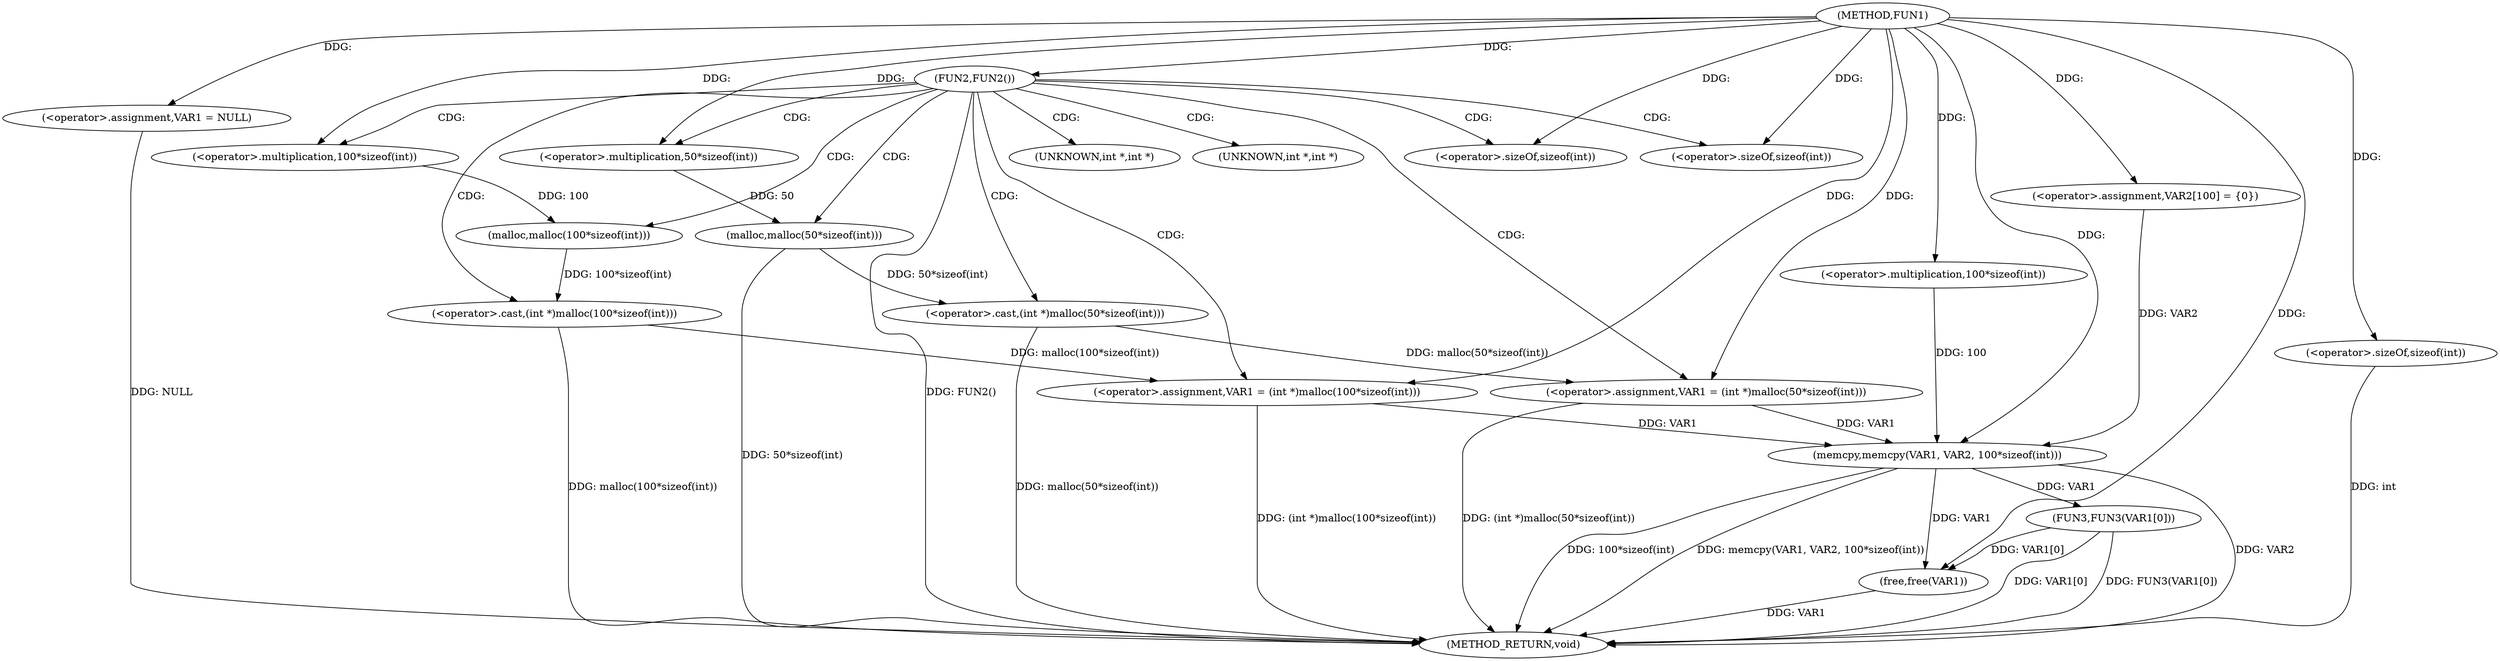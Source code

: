 digraph FUN1 {  
"1000100" [label = "(METHOD,FUN1)" ]
"1000146" [label = "(METHOD_RETURN,void)" ]
"1000103" [label = "(<operator>.assignment,VAR1 = NULL)" ]
"1000107" [label = "(FUN2,FUN2())" ]
"1000109" [label = "(<operator>.assignment,VAR1 = (int *)malloc(50*sizeof(int)))" ]
"1000111" [label = "(<operator>.cast,(int *)malloc(50*sizeof(int)))" ]
"1000113" [label = "(malloc,malloc(50*sizeof(int)))" ]
"1000114" [label = "(<operator>.multiplication,50*sizeof(int))" ]
"1000116" [label = "(<operator>.sizeOf,sizeof(int))" ]
"1000120" [label = "(<operator>.assignment,VAR1 = (int *)malloc(100*sizeof(int)))" ]
"1000122" [label = "(<operator>.cast,(int *)malloc(100*sizeof(int)))" ]
"1000124" [label = "(malloc,malloc(100*sizeof(int)))" ]
"1000125" [label = "(<operator>.multiplication,100*sizeof(int))" ]
"1000127" [label = "(<operator>.sizeOf,sizeof(int))" ]
"1000131" [label = "(<operator>.assignment,VAR2[100] = {0})" ]
"1000133" [label = "(memcpy,memcpy(VAR1, VAR2, 100*sizeof(int)))" ]
"1000136" [label = "(<operator>.multiplication,100*sizeof(int))" ]
"1000138" [label = "(<operator>.sizeOf,sizeof(int))" ]
"1000140" [label = "(FUN3,FUN3(VAR1[0]))" ]
"1000144" [label = "(free,free(VAR1))" ]
"1000112" [label = "(UNKNOWN,int *,int *)" ]
"1000123" [label = "(UNKNOWN,int *,int *)" ]
  "1000107" -> "1000146"  [ label = "DDG: FUN2()"] 
  "1000103" -> "1000146"  [ label = "DDG: NULL"] 
  "1000113" -> "1000146"  [ label = "DDG: 50*sizeof(int)"] 
  "1000140" -> "1000146"  [ label = "DDG: FUN3(VAR1[0])"] 
  "1000133" -> "1000146"  [ label = "DDG: memcpy(VAR1, VAR2, 100*sizeof(int))"] 
  "1000109" -> "1000146"  [ label = "DDG: (int *)malloc(50*sizeof(int))"] 
  "1000140" -> "1000146"  [ label = "DDG: VAR1[0]"] 
  "1000138" -> "1000146"  [ label = "DDG: int"] 
  "1000133" -> "1000146"  [ label = "DDG: VAR2"] 
  "1000111" -> "1000146"  [ label = "DDG: malloc(50*sizeof(int))"] 
  "1000133" -> "1000146"  [ label = "DDG: 100*sizeof(int)"] 
  "1000120" -> "1000146"  [ label = "DDG: (int *)malloc(100*sizeof(int))"] 
  "1000144" -> "1000146"  [ label = "DDG: VAR1"] 
  "1000122" -> "1000146"  [ label = "DDG: malloc(100*sizeof(int))"] 
  "1000100" -> "1000103"  [ label = "DDG: "] 
  "1000100" -> "1000107"  [ label = "DDG: "] 
  "1000111" -> "1000109"  [ label = "DDG: malloc(50*sizeof(int))"] 
  "1000100" -> "1000109"  [ label = "DDG: "] 
  "1000113" -> "1000111"  [ label = "DDG: 50*sizeof(int)"] 
  "1000114" -> "1000113"  [ label = "DDG: 50"] 
  "1000100" -> "1000114"  [ label = "DDG: "] 
  "1000100" -> "1000116"  [ label = "DDG: "] 
  "1000122" -> "1000120"  [ label = "DDG: malloc(100*sizeof(int))"] 
  "1000100" -> "1000120"  [ label = "DDG: "] 
  "1000124" -> "1000122"  [ label = "DDG: 100*sizeof(int)"] 
  "1000125" -> "1000124"  [ label = "DDG: 100"] 
  "1000100" -> "1000125"  [ label = "DDG: "] 
  "1000100" -> "1000127"  [ label = "DDG: "] 
  "1000100" -> "1000131"  [ label = "DDG: "] 
  "1000120" -> "1000133"  [ label = "DDG: VAR1"] 
  "1000109" -> "1000133"  [ label = "DDG: VAR1"] 
  "1000100" -> "1000133"  [ label = "DDG: "] 
  "1000131" -> "1000133"  [ label = "DDG: VAR2"] 
  "1000136" -> "1000133"  [ label = "DDG: 100"] 
  "1000100" -> "1000136"  [ label = "DDG: "] 
  "1000100" -> "1000138"  [ label = "DDG: "] 
  "1000133" -> "1000140"  [ label = "DDG: VAR1"] 
  "1000140" -> "1000144"  [ label = "DDG: VAR1[0]"] 
  "1000133" -> "1000144"  [ label = "DDG: VAR1"] 
  "1000100" -> "1000144"  [ label = "DDG: "] 
  "1000107" -> "1000109"  [ label = "CDG: "] 
  "1000107" -> "1000112"  [ label = "CDG: "] 
  "1000107" -> "1000123"  [ label = "CDG: "] 
  "1000107" -> "1000124"  [ label = "CDG: "] 
  "1000107" -> "1000125"  [ label = "CDG: "] 
  "1000107" -> "1000116"  [ label = "CDG: "] 
  "1000107" -> "1000114"  [ label = "CDG: "] 
  "1000107" -> "1000120"  [ label = "CDG: "] 
  "1000107" -> "1000113"  [ label = "CDG: "] 
  "1000107" -> "1000127"  [ label = "CDG: "] 
  "1000107" -> "1000111"  [ label = "CDG: "] 
  "1000107" -> "1000122"  [ label = "CDG: "] 
}
